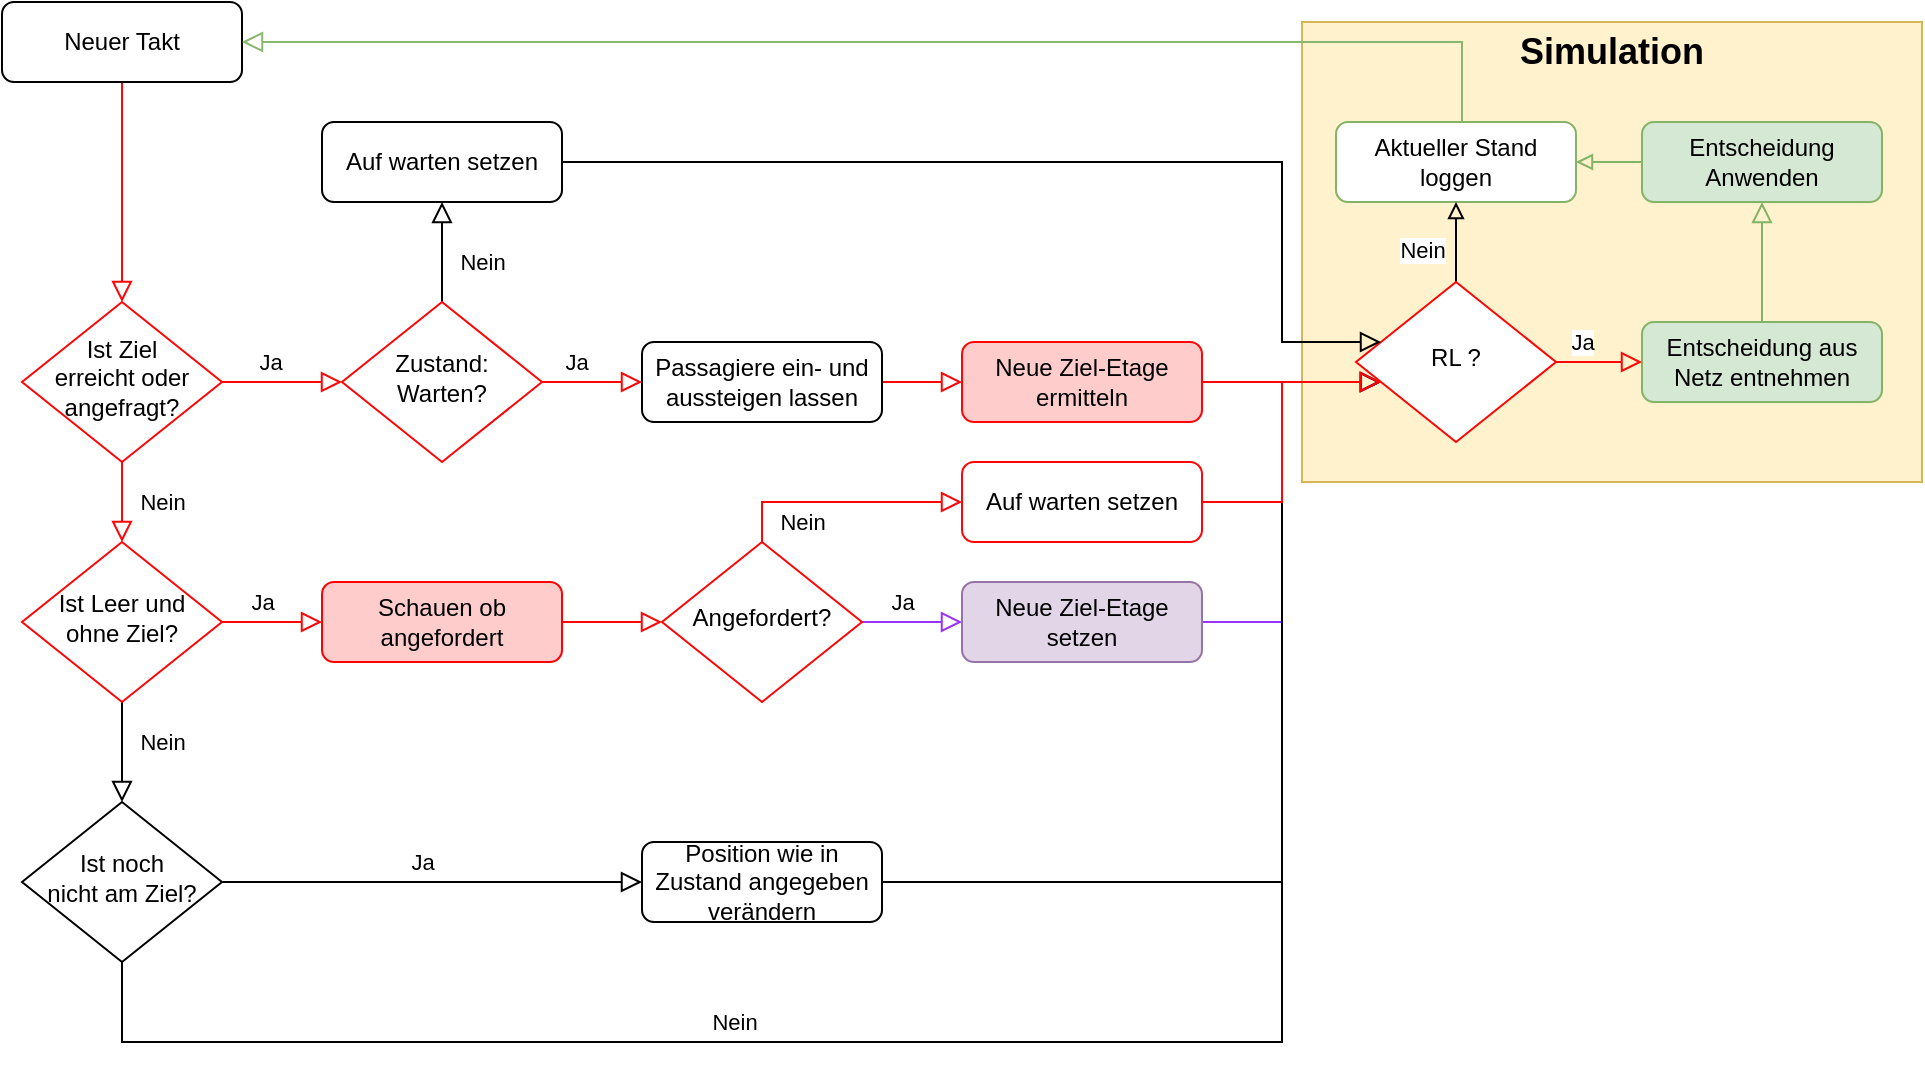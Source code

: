<mxfile version="21.2.8" type="device">
  <diagram id="C5RBs43oDa-KdzZeNtuy" name="Page-1">
    <mxGraphModel dx="1177" dy="680" grid="1" gridSize="10" guides="1" tooltips="1" connect="1" arrows="1" fold="1" page="1" pageScale="1" pageWidth="827" pageHeight="1169" math="0" shadow="0">
      <root>
        <mxCell id="WIyWlLk6GJQsqaUBKTNV-0" />
        <mxCell id="WIyWlLk6GJQsqaUBKTNV-1" parent="WIyWlLk6GJQsqaUBKTNV-0" />
        <mxCell id="ErED9so3RnHeWbFrNAq_-5" value="" style="rounded=0;whiteSpace=wrap;html=1;fillColor=#fff2cc;strokeColor=#d6b656;" vertex="1" parent="WIyWlLk6GJQsqaUBKTNV-1">
          <mxGeometry x="810" y="30" width="310" height="230" as="geometry" />
        </mxCell>
        <mxCell id="WIyWlLk6GJQsqaUBKTNV-2" value="" style="rounded=0;html=1;jettySize=auto;orthogonalLoop=1;fontSize=11;endArrow=block;endFill=0;endSize=8;strokeWidth=1;shadow=0;labelBackgroundColor=none;edgeStyle=orthogonalEdgeStyle;strokeColor=#FF0505;" parent="WIyWlLk6GJQsqaUBKTNV-1" source="WIyWlLk6GJQsqaUBKTNV-3" target="WIyWlLk6GJQsqaUBKTNV-6" edge="1">
          <mxGeometry relative="1" as="geometry" />
        </mxCell>
        <mxCell id="WIyWlLk6GJQsqaUBKTNV-3" value="Neuer Takt" style="rounded=1;whiteSpace=wrap;html=1;fontSize=12;glass=0;strokeWidth=1;shadow=0;" parent="WIyWlLk6GJQsqaUBKTNV-1" vertex="1">
          <mxGeometry x="160" y="20" width="120" height="40" as="geometry" />
        </mxCell>
        <mxCell id="WIyWlLk6GJQsqaUBKTNV-4" value="Nein" style="rounded=0;html=1;jettySize=auto;orthogonalLoop=1;fontSize=11;endArrow=block;endFill=0;endSize=8;strokeWidth=1;shadow=0;labelBackgroundColor=none;edgeStyle=orthogonalEdgeStyle;strokeColor=#FF0505;" parent="WIyWlLk6GJQsqaUBKTNV-1" source="WIyWlLk6GJQsqaUBKTNV-6" target="WIyWlLk6GJQsqaUBKTNV-10" edge="1">
          <mxGeometry y="20" relative="1" as="geometry">
            <mxPoint as="offset" />
          </mxGeometry>
        </mxCell>
        <mxCell id="WIyWlLk6GJQsqaUBKTNV-5" value="Ja" style="edgeStyle=orthogonalEdgeStyle;rounded=0;html=1;jettySize=auto;orthogonalLoop=1;fontSize=11;endArrow=block;endFill=0;endSize=8;strokeWidth=1;shadow=0;labelBackgroundColor=none;strokeColor=#FF0505;" parent="WIyWlLk6GJQsqaUBKTNV-1" source="WIyWlLk6GJQsqaUBKTNV-6" target="8LoN7bbtR3muIu0DOpAc-5" edge="1">
          <mxGeometry x="-0.2" y="10" relative="1" as="geometry">
            <mxPoint as="offset" />
          </mxGeometry>
        </mxCell>
        <mxCell id="WIyWlLk6GJQsqaUBKTNV-6" value="Ist Ziel &lt;br&gt;erreicht oder &lt;br&gt;angefragt?" style="rhombus;whiteSpace=wrap;html=1;shadow=0;fontFamily=Helvetica;fontSize=12;align=center;strokeWidth=1;spacing=6;spacingTop=-4;strokeColor=#FF0505;" parent="WIyWlLk6GJQsqaUBKTNV-1" vertex="1">
          <mxGeometry x="170" y="170" width="100" height="80" as="geometry" />
        </mxCell>
        <mxCell id="8LoN7bbtR3muIu0DOpAc-11" value="" style="edgeStyle=orthogonalEdgeStyle;rounded=0;orthogonalLoop=1;jettySize=auto;html=1;endSize=8;endArrow=block;endFill=0;strokeColor=#FF0505;" parent="WIyWlLk6GJQsqaUBKTNV-1" source="WIyWlLk6GJQsqaUBKTNV-7" target="8LoN7bbtR3muIu0DOpAc-9" edge="1">
          <mxGeometry relative="1" as="geometry" />
        </mxCell>
        <mxCell id="WIyWlLk6GJQsqaUBKTNV-7" value="Passagiere ein- und aussteigen lassen" style="rounded=1;whiteSpace=wrap;html=1;fontSize=12;glass=0;strokeWidth=1;shadow=0;" parent="WIyWlLk6GJQsqaUBKTNV-1" vertex="1">
          <mxGeometry x="480" y="190" width="120" height="40" as="geometry" />
        </mxCell>
        <mxCell id="WIyWlLk6GJQsqaUBKTNV-8" value="Nein" style="rounded=0;html=1;jettySize=auto;orthogonalLoop=1;fontSize=11;endArrow=block;endFill=0;endSize=8;strokeWidth=1;shadow=0;labelBackgroundColor=none;edgeStyle=orthogonalEdgeStyle;" parent="WIyWlLk6GJQsqaUBKTNV-1" source="WIyWlLk6GJQsqaUBKTNV-10" target="8LoN7bbtR3muIu0DOpAc-0" edge="1">
          <mxGeometry x="-0.2" y="20" relative="1" as="geometry">
            <mxPoint as="offset" />
            <mxPoint x="220" y="430" as="targetPoint" />
          </mxGeometry>
        </mxCell>
        <mxCell id="WIyWlLk6GJQsqaUBKTNV-9" value="Ja" style="edgeStyle=orthogonalEdgeStyle;rounded=0;html=1;jettySize=auto;orthogonalLoop=1;fontSize=11;endArrow=block;endFill=0;endSize=8;strokeWidth=1;shadow=0;labelBackgroundColor=none;strokeColor=#FF0505;" parent="WIyWlLk6GJQsqaUBKTNV-1" source="WIyWlLk6GJQsqaUBKTNV-10" target="WIyWlLk6GJQsqaUBKTNV-12" edge="1">
          <mxGeometry x="-0.2" y="10" relative="1" as="geometry">
            <mxPoint as="offset" />
          </mxGeometry>
        </mxCell>
        <mxCell id="WIyWlLk6GJQsqaUBKTNV-10" value="Ist Leer und&lt;br&gt;ohne Ziel?" style="rhombus;whiteSpace=wrap;html=1;shadow=0;fontFamily=Helvetica;fontSize=12;align=center;strokeWidth=1;spacing=6;spacingTop=-4;strokeColor=#FF0505;" parent="WIyWlLk6GJQsqaUBKTNV-1" vertex="1">
          <mxGeometry x="170" y="290" width="100" height="80" as="geometry" />
        </mxCell>
        <mxCell id="8LoN7bbtR3muIu0DOpAc-18" value="" style="edgeStyle=orthogonalEdgeStyle;rounded=0;orthogonalLoop=1;jettySize=auto;html=1;endSize=8;endArrow=block;endFill=0;strokeColor=#FF0505;" parent="WIyWlLk6GJQsqaUBKTNV-1" source="WIyWlLk6GJQsqaUBKTNV-12" target="8LoN7bbtR3muIu0DOpAc-17" edge="1">
          <mxGeometry relative="1" as="geometry" />
        </mxCell>
        <mxCell id="WIyWlLk6GJQsqaUBKTNV-12" value="Schauen ob angefordert" style="rounded=1;whiteSpace=wrap;html=1;fontSize=12;glass=0;strokeWidth=1;shadow=0;strokeColor=#ff0000;fillColor=#FFCCCC;" parent="WIyWlLk6GJQsqaUBKTNV-1" vertex="1">
          <mxGeometry x="320" y="310" width="120" height="40" as="geometry" />
        </mxCell>
        <mxCell id="8LoN7bbtR3muIu0DOpAc-2" value="Ja" style="edgeStyle=orthogonalEdgeStyle;rounded=0;orthogonalLoop=1;jettySize=auto;html=1;endSize=8;endArrow=block;endFill=0;" parent="WIyWlLk6GJQsqaUBKTNV-1" source="8LoN7bbtR3muIu0DOpAc-0" target="8LoN7bbtR3muIu0DOpAc-4" edge="1">
          <mxGeometry x="-0.048" y="10" relative="1" as="geometry">
            <Array as="points" />
            <mxPoint as="offset" />
          </mxGeometry>
        </mxCell>
        <mxCell id="8LoN7bbtR3muIu0DOpAc-0" value="Ist noch &lt;br&gt;nicht am Ziel?" style="rhombus;whiteSpace=wrap;html=1;shadow=0;fontFamily=Helvetica;fontSize=12;align=center;strokeWidth=1;spacing=6;spacingTop=-4;" parent="WIyWlLk6GJQsqaUBKTNV-1" vertex="1">
          <mxGeometry x="170" y="420" width="100" height="80" as="geometry" />
        </mxCell>
        <mxCell id="8LoN7bbtR3muIu0DOpAc-13" style="edgeStyle=orthogonalEdgeStyle;rounded=0;orthogonalLoop=1;jettySize=auto;html=1;endSize=8;endArrow=block;endFill=0;strokeColor=#89b76f;" parent="WIyWlLk6GJQsqaUBKTNV-1" source="8LoN7bbtR3muIu0DOpAc-1" target="WIyWlLk6GJQsqaUBKTNV-3" edge="1">
          <mxGeometry relative="1" as="geometry">
            <Array as="points">
              <mxPoint x="890" y="40" />
            </Array>
          </mxGeometry>
        </mxCell>
        <mxCell id="8LoN7bbtR3muIu0DOpAc-1" value="Aktueller Stand loggen" style="rounded=1;whiteSpace=wrap;html=1;fontSize=12;glass=0;strokeWidth=1;shadow=0;strokeColor=#82b366;" parent="WIyWlLk6GJQsqaUBKTNV-1" vertex="1">
          <mxGeometry x="827" y="80" width="120" height="40" as="geometry" />
        </mxCell>
        <mxCell id="8LoN7bbtR3muIu0DOpAc-3" value="Nein" style="edgeStyle=orthogonalEdgeStyle;rounded=0;html=1;jettySize=auto;orthogonalLoop=1;fontSize=11;endArrow=block;endFill=0;endSize=8;strokeWidth=1;shadow=0;labelBackgroundColor=none;" parent="WIyWlLk6GJQsqaUBKTNV-1" source="8LoN7bbtR3muIu0DOpAc-0" target="ErED9so3RnHeWbFrNAq_-7" edge="1">
          <mxGeometry x="-0.308" y="10" relative="1" as="geometry">
            <mxPoint as="offset" />
            <mxPoint x="280" y="340" as="sourcePoint" />
            <mxPoint x="330" y="340" as="targetPoint" />
            <Array as="points">
              <mxPoint x="220" y="540" />
              <mxPoint x="800" y="540" />
              <mxPoint x="800" y="210" />
            </Array>
          </mxGeometry>
        </mxCell>
        <mxCell id="8LoN7bbtR3muIu0DOpAc-4" value="Position wie in Zustand angegeben verändern" style="rounded=1;whiteSpace=wrap;html=1;fontSize=12;glass=0;strokeWidth=1;shadow=0;" parent="WIyWlLk6GJQsqaUBKTNV-1" vertex="1">
          <mxGeometry x="480" y="440" width="120" height="40" as="geometry" />
        </mxCell>
        <mxCell id="8LoN7bbtR3muIu0DOpAc-7" value="Ja" style="edgeStyle=orthogonalEdgeStyle;rounded=0;orthogonalLoop=1;jettySize=auto;html=1;endSize=8;endArrow=block;endFill=0;strokeColor=#FF0505;" parent="WIyWlLk6GJQsqaUBKTNV-1" source="8LoN7bbtR3muIu0DOpAc-5" target="WIyWlLk6GJQsqaUBKTNV-7" edge="1">
          <mxGeometry x="-0.333" y="10" relative="1" as="geometry">
            <mxPoint as="offset" />
          </mxGeometry>
        </mxCell>
        <mxCell id="8LoN7bbtR3muIu0DOpAc-16" value="Nein" style="edgeStyle=orthogonalEdgeStyle;rounded=0;orthogonalLoop=1;jettySize=auto;html=1;endSize=8;endArrow=block;endFill=0;" parent="WIyWlLk6GJQsqaUBKTNV-1" source="8LoN7bbtR3muIu0DOpAc-5" target="8LoN7bbtR3muIu0DOpAc-14" edge="1">
          <mxGeometry x="-0.2" y="-20" relative="1" as="geometry">
            <mxPoint as="offset" />
          </mxGeometry>
        </mxCell>
        <mxCell id="8LoN7bbtR3muIu0DOpAc-5" value="Zustand: Warten?" style="rhombus;whiteSpace=wrap;html=1;shadow=0;fontFamily=Helvetica;fontSize=12;align=center;strokeWidth=1;spacing=6;spacingTop=-4;strokeColor=#FF0505;" parent="WIyWlLk6GJQsqaUBKTNV-1" vertex="1">
          <mxGeometry x="330" y="170" width="100" height="80" as="geometry" />
        </mxCell>
        <mxCell id="8LoN7bbtR3muIu0DOpAc-9" value="Neue Ziel-Etage ermitteln" style="rounded=1;whiteSpace=wrap;html=1;fontSize=12;glass=0;strokeWidth=1;shadow=0;strokeColor=#FF0505;fillColor=#FFCCCC;" parent="WIyWlLk6GJQsqaUBKTNV-1" vertex="1">
          <mxGeometry x="640" y="190" width="120" height="40" as="geometry" />
        </mxCell>
        <mxCell id="8LoN7bbtR3muIu0DOpAc-14" value="Auf warten setzen" style="rounded=1;whiteSpace=wrap;html=1;fontSize=12;glass=0;strokeWidth=1;shadow=0;" parent="WIyWlLk6GJQsqaUBKTNV-1" vertex="1">
          <mxGeometry x="320" y="80" width="120" height="40" as="geometry" />
        </mxCell>
        <mxCell id="8LoN7bbtR3muIu0DOpAc-20" value="Nein" style="edgeStyle=orthogonalEdgeStyle;rounded=0;orthogonalLoop=1;jettySize=auto;html=1;endSize=8;endArrow=block;endFill=0;strokeColor=#FF0505;" parent="WIyWlLk6GJQsqaUBKTNV-1" source="8LoN7bbtR3muIu0DOpAc-17" target="8LoN7bbtR3muIu0DOpAc-19" edge="1">
          <mxGeometry x="-0.334" y="-10" relative="1" as="geometry">
            <Array as="points">
              <mxPoint x="540" y="270" />
            </Array>
            <mxPoint as="offset" />
          </mxGeometry>
        </mxCell>
        <mxCell id="8LoN7bbtR3muIu0DOpAc-22" value="Ja" style="edgeStyle=orthogonalEdgeStyle;rounded=0;orthogonalLoop=1;jettySize=auto;html=1;endSize=8;endArrow=block;endFill=0;strokeColor=#9933FF;" parent="WIyWlLk6GJQsqaUBKTNV-1" source="8LoN7bbtR3muIu0DOpAc-17" target="8LoN7bbtR3muIu0DOpAc-21" edge="1">
          <mxGeometry x="-0.2" y="10" relative="1" as="geometry">
            <mxPoint as="offset" />
          </mxGeometry>
        </mxCell>
        <mxCell id="8LoN7bbtR3muIu0DOpAc-17" value="Angefordert?" style="rhombus;whiteSpace=wrap;html=1;shadow=0;fontFamily=Helvetica;fontSize=12;align=center;strokeWidth=1;spacing=6;spacingTop=-4;strokeColor=#FF0505;fillColor=#FFFFFF;" parent="WIyWlLk6GJQsqaUBKTNV-1" vertex="1">
          <mxGeometry x="490" y="290" width="100" height="80" as="geometry" />
        </mxCell>
        <mxCell id="8LoN7bbtR3muIu0DOpAc-19" value="Auf warten setzen" style="rounded=1;whiteSpace=wrap;html=1;fontSize=12;glass=0;strokeWidth=1;shadow=0;strokeColor=#FF0505;fillColor=#FFFFFF;" parent="WIyWlLk6GJQsqaUBKTNV-1" vertex="1">
          <mxGeometry x="640" y="250" width="120" height="40" as="geometry" />
        </mxCell>
        <mxCell id="8LoN7bbtR3muIu0DOpAc-23" style="edgeStyle=orthogonalEdgeStyle;rounded=0;orthogonalLoop=1;jettySize=auto;html=1;endSize=8;endArrow=block;endFill=0;strokeColor=#9933FF;" parent="WIyWlLk6GJQsqaUBKTNV-1" source="8LoN7bbtR3muIu0DOpAc-21" target="ErED9so3RnHeWbFrNAq_-7" edge="1">
          <mxGeometry relative="1" as="geometry">
            <Array as="points">
              <mxPoint x="800" y="330" />
              <mxPoint x="800" y="210" />
            </Array>
          </mxGeometry>
        </mxCell>
        <mxCell id="8LoN7bbtR3muIu0DOpAc-21" value="Neue Ziel-Etage setzen" style="rounded=1;whiteSpace=wrap;html=1;fontSize=12;glass=0;strokeWidth=1;shadow=0;strokeColor=#9673a6;fillColor=#e1d5e7;" parent="WIyWlLk6GJQsqaUBKTNV-1" vertex="1">
          <mxGeometry x="640" y="310" width="120" height="40" as="geometry" />
        </mxCell>
        <mxCell id="8LoN7bbtR3muIu0DOpAc-12" style="edgeStyle=orthogonalEdgeStyle;rounded=0;orthogonalLoop=1;jettySize=auto;html=1;endSize=8;endArrow=block;endFill=0;strokeColor=#FF0505;" parent="WIyWlLk6GJQsqaUBKTNV-1" source="8LoN7bbtR3muIu0DOpAc-9" target="ErED9so3RnHeWbFrNAq_-7" edge="1">
          <mxGeometry relative="1" as="geometry">
            <Array as="points">
              <mxPoint x="810" y="210" />
              <mxPoint x="810" y="210" />
            </Array>
          </mxGeometry>
        </mxCell>
        <mxCell id="ErED9so3RnHeWbFrNAq_-0" value="Entscheidung aus Netz entnehmen" style="rounded=1;whiteSpace=wrap;html=1;fontSize=12;glass=0;strokeWidth=1;shadow=0;fillColor=#d5e8d4;strokeColor=#82b366;" vertex="1" parent="WIyWlLk6GJQsqaUBKTNV-1">
          <mxGeometry x="980" y="180" width="120" height="40" as="geometry" />
        </mxCell>
        <mxCell id="ErED9so3RnHeWbFrNAq_-4" style="edgeStyle=orthogonalEdgeStyle;rounded=0;orthogonalLoop=1;jettySize=auto;html=1;endArrow=block;endFill=0;fillColor=#d5e8d4;strokeColor=#82b366;" edge="1" parent="WIyWlLk6GJQsqaUBKTNV-1" source="ErED9so3RnHeWbFrNAq_-2" target="8LoN7bbtR3muIu0DOpAc-1">
          <mxGeometry relative="1" as="geometry" />
        </mxCell>
        <mxCell id="ErED9so3RnHeWbFrNAq_-2" value="Entscheidung Anwenden" style="rounded=1;whiteSpace=wrap;html=1;fontSize=12;glass=0;strokeWidth=1;shadow=0;fillColor=#d5e8d4;strokeColor=#82b366;" vertex="1" parent="WIyWlLk6GJQsqaUBKTNV-1">
          <mxGeometry x="980" y="80" width="120" height="40" as="geometry" />
        </mxCell>
        <mxCell id="ErED9so3RnHeWbFrNAq_-3" style="edgeStyle=orthogonalEdgeStyle;rounded=0;orthogonalLoop=1;jettySize=auto;html=1;endSize=8;endArrow=block;endFill=0;strokeColor=#82b366;fillColor=#d5e8d4;" edge="1" parent="WIyWlLk6GJQsqaUBKTNV-1" target="ErED9so3RnHeWbFrNAq_-2" source="ErED9so3RnHeWbFrNAq_-0">
          <mxGeometry relative="1" as="geometry">
            <Array as="points">
              <mxPoint x="1040" y="150" />
              <mxPoint x="1040" y="150" />
            </Array>
            <mxPoint x="1140" y="-20" as="sourcePoint" />
          </mxGeometry>
        </mxCell>
        <mxCell id="8LoN7bbtR3muIu0DOpAc-25" style="edgeStyle=orthogonalEdgeStyle;rounded=0;orthogonalLoop=1;jettySize=auto;html=1;endSize=8;endArrow=block;endFill=0;" parent="WIyWlLk6GJQsqaUBKTNV-1" source="8LoN7bbtR3muIu0DOpAc-4" target="ErED9so3RnHeWbFrNAq_-7" edge="1">
          <mxGeometry relative="1" as="geometry">
            <Array as="points">
              <mxPoint x="800" y="460" />
              <mxPoint x="800" y="210" />
            </Array>
          </mxGeometry>
        </mxCell>
        <mxCell id="8LoN7bbtR3muIu0DOpAc-24" value="Ja" style="edgeStyle=orthogonalEdgeStyle;rounded=0;orthogonalLoop=1;jettySize=auto;html=1;endSize=8;endArrow=block;endFill=0;strokeColor=#FF0505;" parent="WIyWlLk6GJQsqaUBKTNV-1" source="ErED9so3RnHeWbFrNAq_-7" target="ErED9so3RnHeWbFrNAq_-0" edge="1">
          <mxGeometry x="-0.395" y="10" relative="1" as="geometry">
            <Array as="points">
              <mxPoint x="930" y="210" />
            </Array>
            <mxPoint as="offset" />
          </mxGeometry>
        </mxCell>
        <mxCell id="ErED9so3RnHeWbFrNAq_-6" value="&lt;h2&gt;Simulation&lt;/h2&gt;" style="text;html=1;strokeColor=none;fillColor=none;align=center;verticalAlign=middle;whiteSpace=wrap;rounded=0;" vertex="1" parent="WIyWlLk6GJQsqaUBKTNV-1">
          <mxGeometry x="935" y="30" width="60" height="30" as="geometry" />
        </mxCell>
        <mxCell id="ErED9so3RnHeWbFrNAq_-8" value="" style="edgeStyle=orthogonalEdgeStyle;rounded=0;orthogonalLoop=1;jettySize=auto;html=1;endSize=8;endArrow=block;endFill=0;strokeColor=#FF0505;" edge="1" parent="WIyWlLk6GJQsqaUBKTNV-1" source="8LoN7bbtR3muIu0DOpAc-19" target="ErED9so3RnHeWbFrNAq_-7">
          <mxGeometry relative="1" as="geometry">
            <Array as="points">
              <mxPoint x="800" y="270" />
              <mxPoint x="800" y="210" />
            </Array>
            <mxPoint x="760" y="270" as="sourcePoint" />
            <mxPoint x="980" y="210" as="targetPoint" />
          </mxGeometry>
        </mxCell>
        <mxCell id="ErED9so3RnHeWbFrNAq_-9" value="Nein" style="edgeStyle=orthogonalEdgeStyle;rounded=0;orthogonalLoop=1;jettySize=auto;html=1;endArrow=block;endFill=0;" edge="1" parent="WIyWlLk6GJQsqaUBKTNV-1" source="ErED9so3RnHeWbFrNAq_-7" target="8LoN7bbtR3muIu0DOpAc-1">
          <mxGeometry x="-0.2" y="17" relative="1" as="geometry">
            <mxPoint as="offset" />
          </mxGeometry>
        </mxCell>
        <mxCell id="ErED9so3RnHeWbFrNAq_-7" value="RL ?" style="rhombus;whiteSpace=wrap;html=1;shadow=0;fontFamily=Helvetica;fontSize=12;align=center;strokeWidth=1;spacing=6;spacingTop=-4;strokeColor=#FF0505;" vertex="1" parent="WIyWlLk6GJQsqaUBKTNV-1">
          <mxGeometry x="837" y="160" width="100" height="80" as="geometry" />
        </mxCell>
        <mxCell id="8LoN7bbtR3muIu0DOpAc-15" style="edgeStyle=orthogonalEdgeStyle;rounded=0;orthogonalLoop=1;jettySize=auto;html=1;endSize=8;endArrow=block;endFill=0;" parent="WIyWlLk6GJQsqaUBKTNV-1" source="8LoN7bbtR3muIu0DOpAc-14" target="ErED9so3RnHeWbFrNAq_-7" edge="1">
          <mxGeometry relative="1" as="geometry">
            <Array as="points">
              <mxPoint x="800" y="100" />
              <mxPoint x="800" y="190" />
            </Array>
          </mxGeometry>
        </mxCell>
      </root>
    </mxGraphModel>
  </diagram>
</mxfile>
